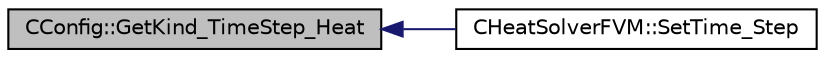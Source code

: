 digraph "CConfig::GetKind_TimeStep_Heat"
{
  edge [fontname="Helvetica",fontsize="10",labelfontname="Helvetica",labelfontsize="10"];
  node [fontname="Helvetica",fontsize="10",shape=record];
  rankdir="LR";
  Node5778 [label="CConfig::GetKind_TimeStep_Heat",height=0.2,width=0.4,color="black", fillcolor="grey75", style="filled", fontcolor="black"];
  Node5778 -> Node5779 [dir="back",color="midnightblue",fontsize="10",style="solid",fontname="Helvetica"];
  Node5779 [label="CHeatSolverFVM::SetTime_Step",height=0.2,width=0.4,color="black", fillcolor="white", style="filled",URL="$class_c_heat_solver_f_v_m.html#a5d2dc86ae38a3f979cfce8bf7bccdaa8",tooltip="A virtual member. "];
}
